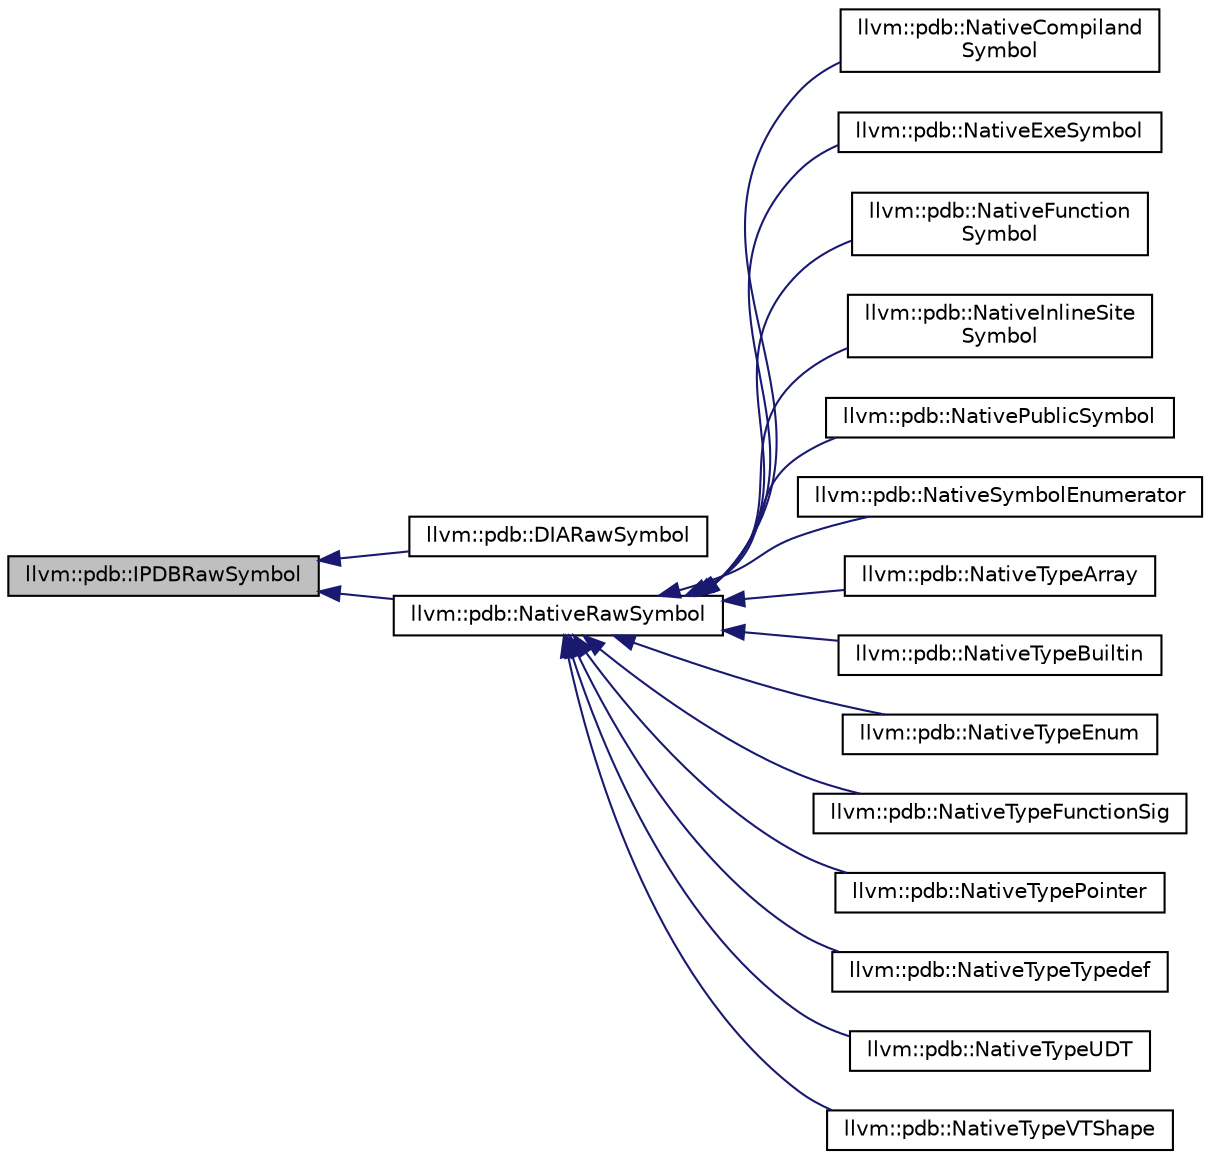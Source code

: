 digraph "llvm::pdb::IPDBRawSymbol"
{
 // LATEX_PDF_SIZE
  bgcolor="transparent";
  edge [fontname="Helvetica",fontsize="10",labelfontname="Helvetica",labelfontsize="10"];
  node [fontname="Helvetica",fontsize="10",shape=record];
  rankdir="LR";
  Node1 [label="llvm::pdb::IPDBRawSymbol",height=0.2,width=0.4,color="black", fillcolor="grey75", style="filled", fontcolor="black",tooltip="IPDBRawSymbol defines an interface used to represent an arbitrary symbol."];
  Node1 -> Node2 [dir="back",color="midnightblue",fontsize="10",style="solid",fontname="Helvetica"];
  Node2 [label="llvm::pdb::DIARawSymbol",height=0.2,width=0.4,color="black",URL="$classllvm_1_1pdb_1_1DIARawSymbol.html",tooltip=" "];
  Node1 -> Node3 [dir="back",color="midnightblue",fontsize="10",style="solid",fontname="Helvetica"];
  Node3 [label="llvm::pdb::NativeRawSymbol",height=0.2,width=0.4,color="black",URL="$classllvm_1_1pdb_1_1NativeRawSymbol.html",tooltip=" "];
  Node3 -> Node4 [dir="back",color="midnightblue",fontsize="10",style="solid",fontname="Helvetica"];
  Node4 [label="llvm::pdb::NativeCompiland\lSymbol",height=0.2,width=0.4,color="black",URL="$classllvm_1_1pdb_1_1NativeCompilandSymbol.html",tooltip=" "];
  Node3 -> Node5 [dir="back",color="midnightblue",fontsize="10",style="solid",fontname="Helvetica"];
  Node5 [label="llvm::pdb::NativeExeSymbol",height=0.2,width=0.4,color="black",URL="$classllvm_1_1pdb_1_1NativeExeSymbol.html",tooltip=" "];
  Node3 -> Node6 [dir="back",color="midnightblue",fontsize="10",style="solid",fontname="Helvetica"];
  Node6 [label="llvm::pdb::NativeFunction\lSymbol",height=0.2,width=0.4,color="black",URL="$classllvm_1_1pdb_1_1NativeFunctionSymbol.html",tooltip=" "];
  Node3 -> Node7 [dir="back",color="midnightblue",fontsize="10",style="solid",fontname="Helvetica"];
  Node7 [label="llvm::pdb::NativeInlineSite\lSymbol",height=0.2,width=0.4,color="black",URL="$classllvm_1_1pdb_1_1NativeInlineSiteSymbol.html",tooltip=" "];
  Node3 -> Node8 [dir="back",color="midnightblue",fontsize="10",style="solid",fontname="Helvetica"];
  Node8 [label="llvm::pdb::NativePublicSymbol",height=0.2,width=0.4,color="black",URL="$classllvm_1_1pdb_1_1NativePublicSymbol.html",tooltip=" "];
  Node3 -> Node9 [dir="back",color="midnightblue",fontsize="10",style="solid",fontname="Helvetica"];
  Node9 [label="llvm::pdb::NativeSymbolEnumerator",height=0.2,width=0.4,color="black",URL="$classllvm_1_1pdb_1_1NativeSymbolEnumerator.html",tooltip=" "];
  Node3 -> Node10 [dir="back",color="midnightblue",fontsize="10",style="solid",fontname="Helvetica"];
  Node10 [label="llvm::pdb::NativeTypeArray",height=0.2,width=0.4,color="black",URL="$classllvm_1_1pdb_1_1NativeTypeArray.html",tooltip=" "];
  Node3 -> Node11 [dir="back",color="midnightblue",fontsize="10",style="solid",fontname="Helvetica"];
  Node11 [label="llvm::pdb::NativeTypeBuiltin",height=0.2,width=0.4,color="black",URL="$classllvm_1_1pdb_1_1NativeTypeBuiltin.html",tooltip=" "];
  Node3 -> Node12 [dir="back",color="midnightblue",fontsize="10",style="solid",fontname="Helvetica"];
  Node12 [label="llvm::pdb::NativeTypeEnum",height=0.2,width=0.4,color="black",URL="$classllvm_1_1pdb_1_1NativeTypeEnum.html",tooltip=" "];
  Node3 -> Node13 [dir="back",color="midnightblue",fontsize="10",style="solid",fontname="Helvetica"];
  Node13 [label="llvm::pdb::NativeTypeFunctionSig",height=0.2,width=0.4,color="black",URL="$classllvm_1_1pdb_1_1NativeTypeFunctionSig.html",tooltip=" "];
  Node3 -> Node14 [dir="back",color="midnightblue",fontsize="10",style="solid",fontname="Helvetica"];
  Node14 [label="llvm::pdb::NativeTypePointer",height=0.2,width=0.4,color="black",URL="$classllvm_1_1pdb_1_1NativeTypePointer.html",tooltip=" "];
  Node3 -> Node15 [dir="back",color="midnightblue",fontsize="10",style="solid",fontname="Helvetica"];
  Node15 [label="llvm::pdb::NativeTypeTypedef",height=0.2,width=0.4,color="black",URL="$classllvm_1_1pdb_1_1NativeTypeTypedef.html",tooltip=" "];
  Node3 -> Node16 [dir="back",color="midnightblue",fontsize="10",style="solid",fontname="Helvetica"];
  Node16 [label="llvm::pdb::NativeTypeUDT",height=0.2,width=0.4,color="black",URL="$classllvm_1_1pdb_1_1NativeTypeUDT.html",tooltip=" "];
  Node3 -> Node17 [dir="back",color="midnightblue",fontsize="10",style="solid",fontname="Helvetica"];
  Node17 [label="llvm::pdb::NativeTypeVTShape",height=0.2,width=0.4,color="black",URL="$classllvm_1_1pdb_1_1NativeTypeVTShape.html",tooltip=" "];
}
